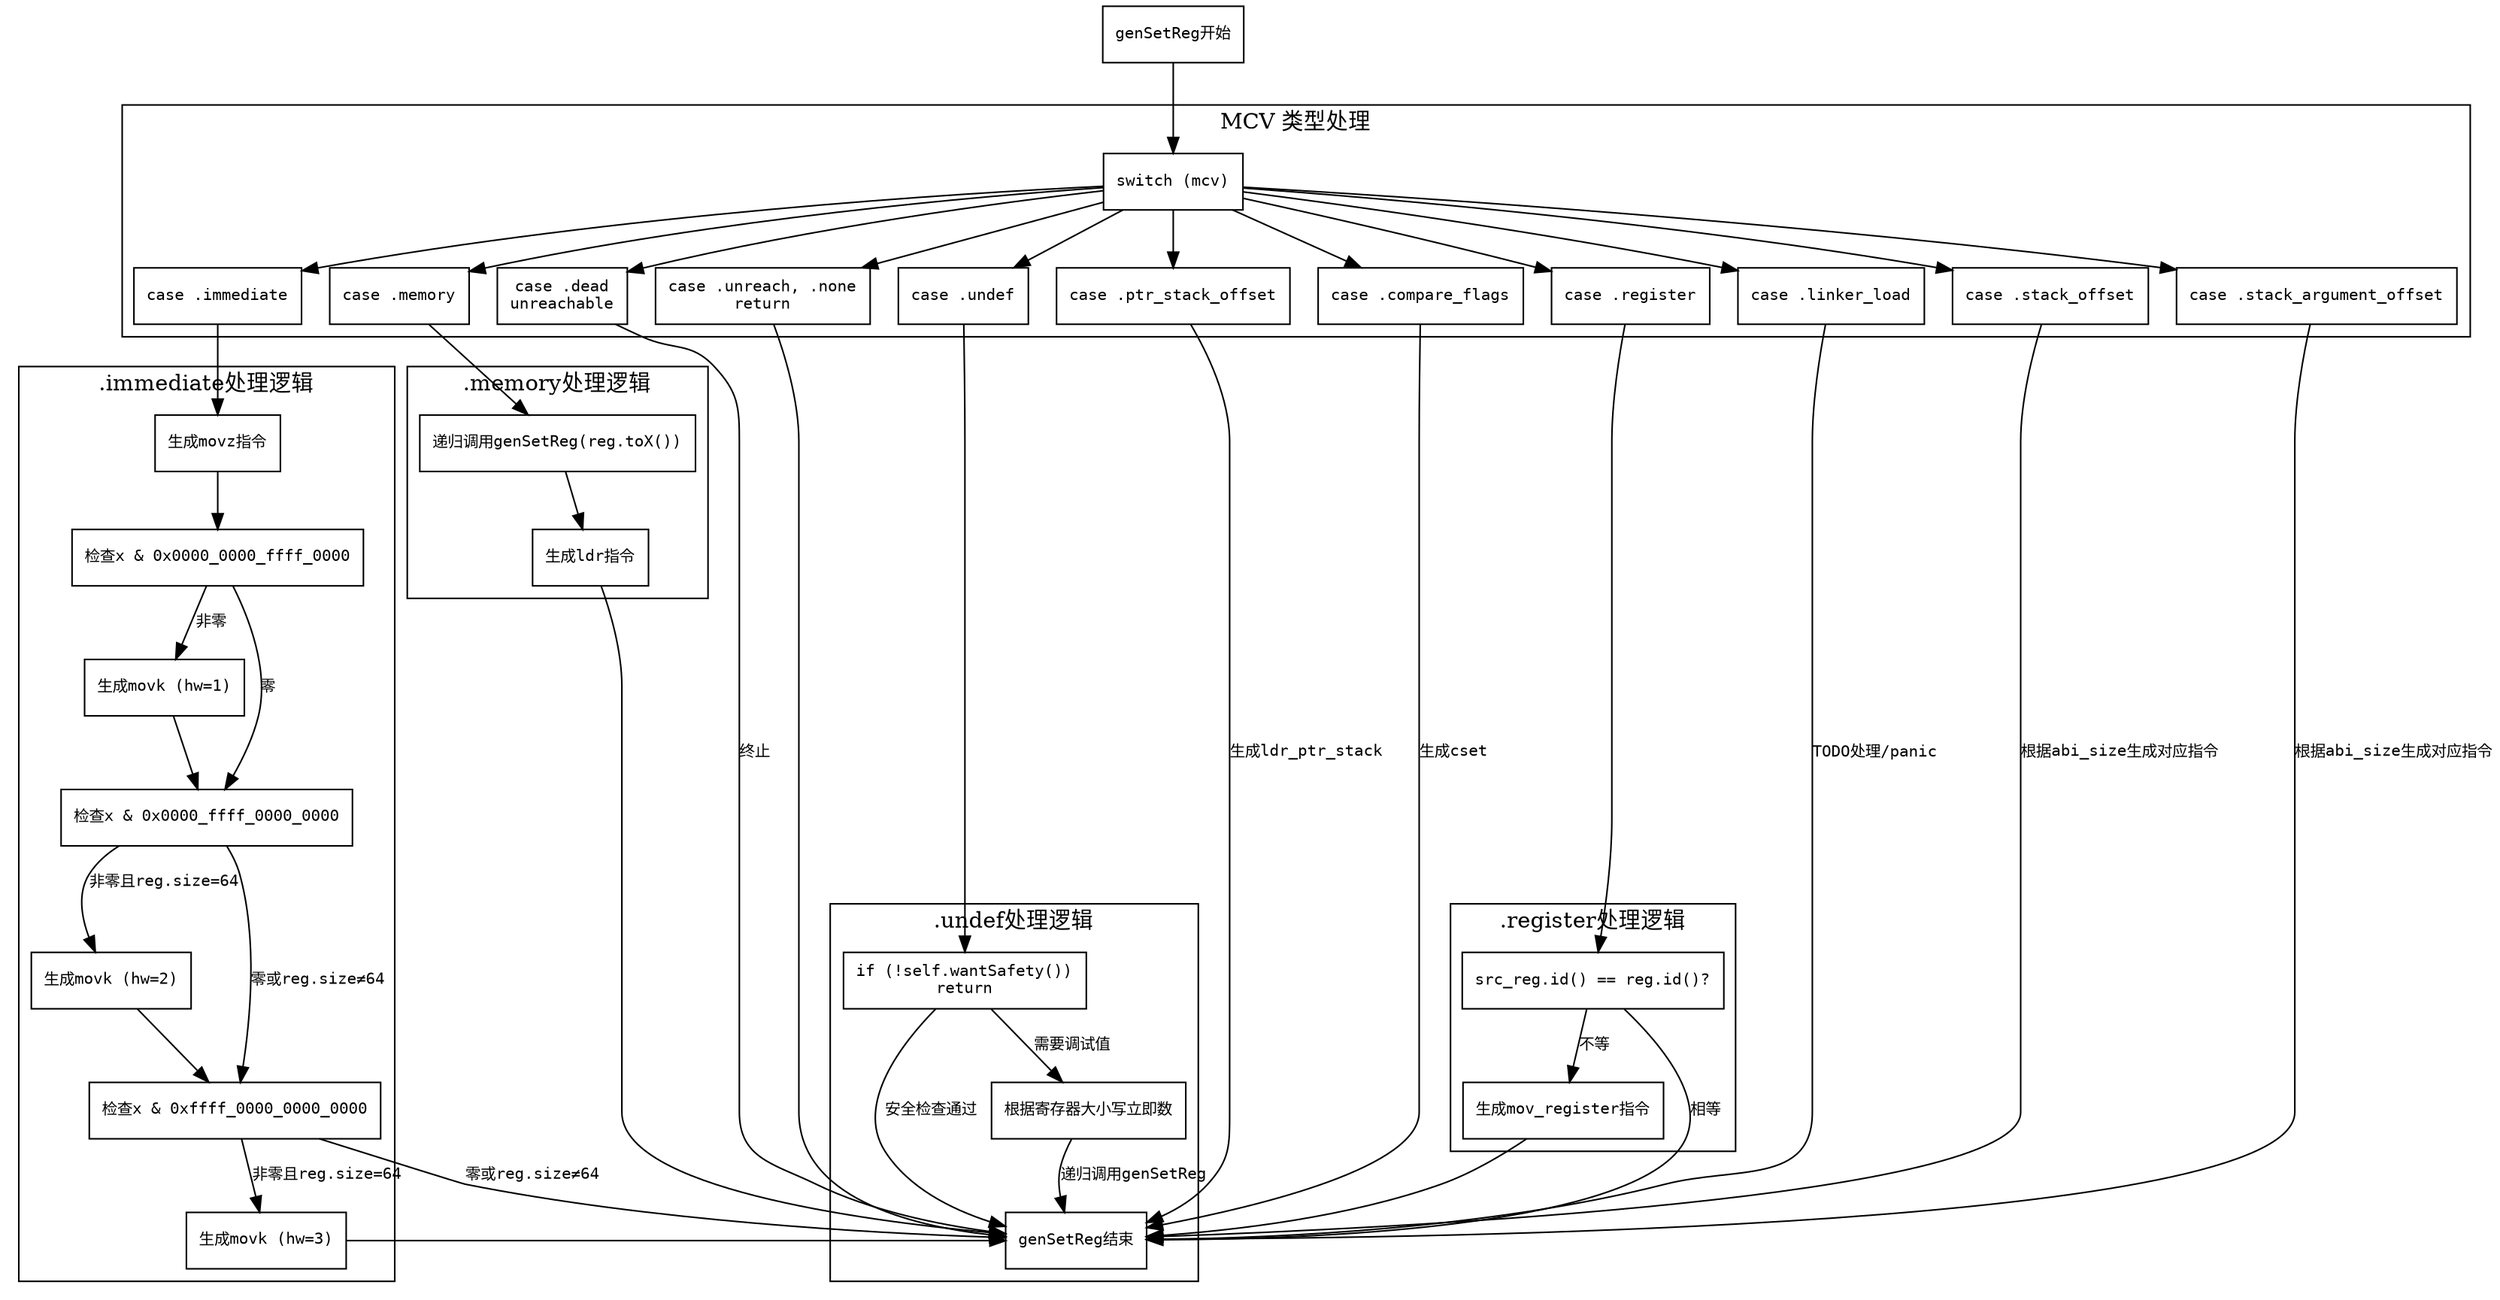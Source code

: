 
digraph genSetReg {
    node [shape=rectangle, fontname="Courier", fontsize=10];
    edge [fontname="Courier", fontsize=10];

    start [label="genSetReg开始"];
    end [label="genSetReg结束"];
    switch_mcv [label="switch (mcv)"];

    start -> switch_mcv;

    // 分支节点定义
    subgraph cluster_main {
        label="MCV 类型处理";

        // 各case节点
        case_dead [label="case .dead\nunreachable"];
        case_unreach_none [label="case .unreach, .none\nreturn"];
        case_undef [label="case .undef"];
        case_ptr_stack_offset [label="case .ptr_stack_offset"];
        case_compare_flags [label="case .compare_flags"];
        case_immediate [label="case .immediate"];
        case_register [label="case .register"];
        case_linker_load [label="case .linker_load"];
        case_memory [label="case .memory"];
        case_stack_offset [label="case .stack_offset"];
        case_stack_argument_offset [label="case .stack_argument_offset"];
        
        // 连接到switch
        switch_mcv -> case_dead;
        switch_mcv -> case_unreach_none;
        switch_mcv -> case_undef;
        switch_mcv -> case_ptr_stack_offset;
        switch_mcv -> case_compare_flags;
        switch_mcv -> case_immediate;
        switch_mcv -> case_register;
        switch_mcv -> case_linker_load;
        switch_mcv -> case_memory;
        switch_mcv -> case_stack_offset;
        switch_mcv -> case_stack_argument_offset;
    }

    // .undef 处理分支
    subgraph cluster_undef {
        label=".undef处理逻辑";
        undef_check_safety [label="if (!self.wantSafety())\nreturn"];
        undef_write_debug [label="根据寄存器大小写立即数"];
        
        case_undef -> undef_check_safety;
        undef_check_safety -> end [label="安全检查通过"];
        undef_check_safety -> undef_write_debug [label="需要调试值"];
        undef_write_debug -> end [label="递归调用genSetReg"];
    }

    // .immediate 处理分支
    subgraph cluster_immediate {
        label=".immediate处理逻辑";
        imm_movz [label="生成movz指令"];
        imm_check_16bit [label="检查x & 0x0000_0000_ffff_0000"];
        imm_movk_16 [label="生成movk (hw=1)"];
        imm_check_32bit [label="检查x & 0x0000_ffff_0000_0000"];
        imm_movk_32 [label="生成movk (hw=2)"];
        imm_check_48bit [label="检查x & 0xffff_0000_0000_0000"];
        imm_movk_48 [label="生成movk (hw=3)"];
        
        case_immediate -> imm_movz;
        imm_movz -> imm_check_16bit;
        imm_check_16bit -> imm_movk_16 [label="非零"];
        imm_check_16bit -> imm_check_32bit [label="零"];
        imm_movk_16 -> imm_check_32bit;
        imm_check_32bit -> imm_movk_32 [label="非零且reg.size=64"];
        imm_check_32bit -> imm_check_48bit [label="零或reg.size≠64"];
        imm_movk_32 -> imm_check_48bit;
        imm_check_48bit -> imm_movk_48 [label="非零且reg.size=64"];
        imm_check_48bit -> end [label="零或reg.size≠64"];
        imm_movk_48 -> end;
    }

    // .register 处理分支
    subgraph cluster_register {
        label=".register处理逻辑";
        reg_check_id [label="src_reg.id() == reg.id()?"];
        reg_mov [label="生成mov_register指令"];
        
        case_register -> reg_check_id;
        reg_check_id -> end [label="相等"];
        reg_check_id -> reg_mov [label="不等"];
        reg_mov -> end;
    }

    // .memory 处理分支
    subgraph cluster_memory {
        label=".memory处理逻辑";
        mem_gen_reg [label="递归调用genSetReg(reg.toX())"];
        mem_gen_ldr [label="生成ldr指令"];
        
        case_memory -> mem_gen_reg;
        mem_gen_reg -> mem_gen_ldr;
        mem_gen_ldr -> end;
    }

    // 其他简单分支
    case_dead -> end [label="终止"];
    case_unreach_none -> end;
    case_ptr_stack_offset -> end [label="生成ldr_ptr_stack"];
    case_compare_flags -> end [label="生成cset"];
    case_linker_load -> end [label="TODO处理/panic"];
    case_stack_offset -> end [label="根据abi_size生成对应指令"];
    case_stack_argument_offset -> end [label="根据abi_size生成对应指令"];
}
